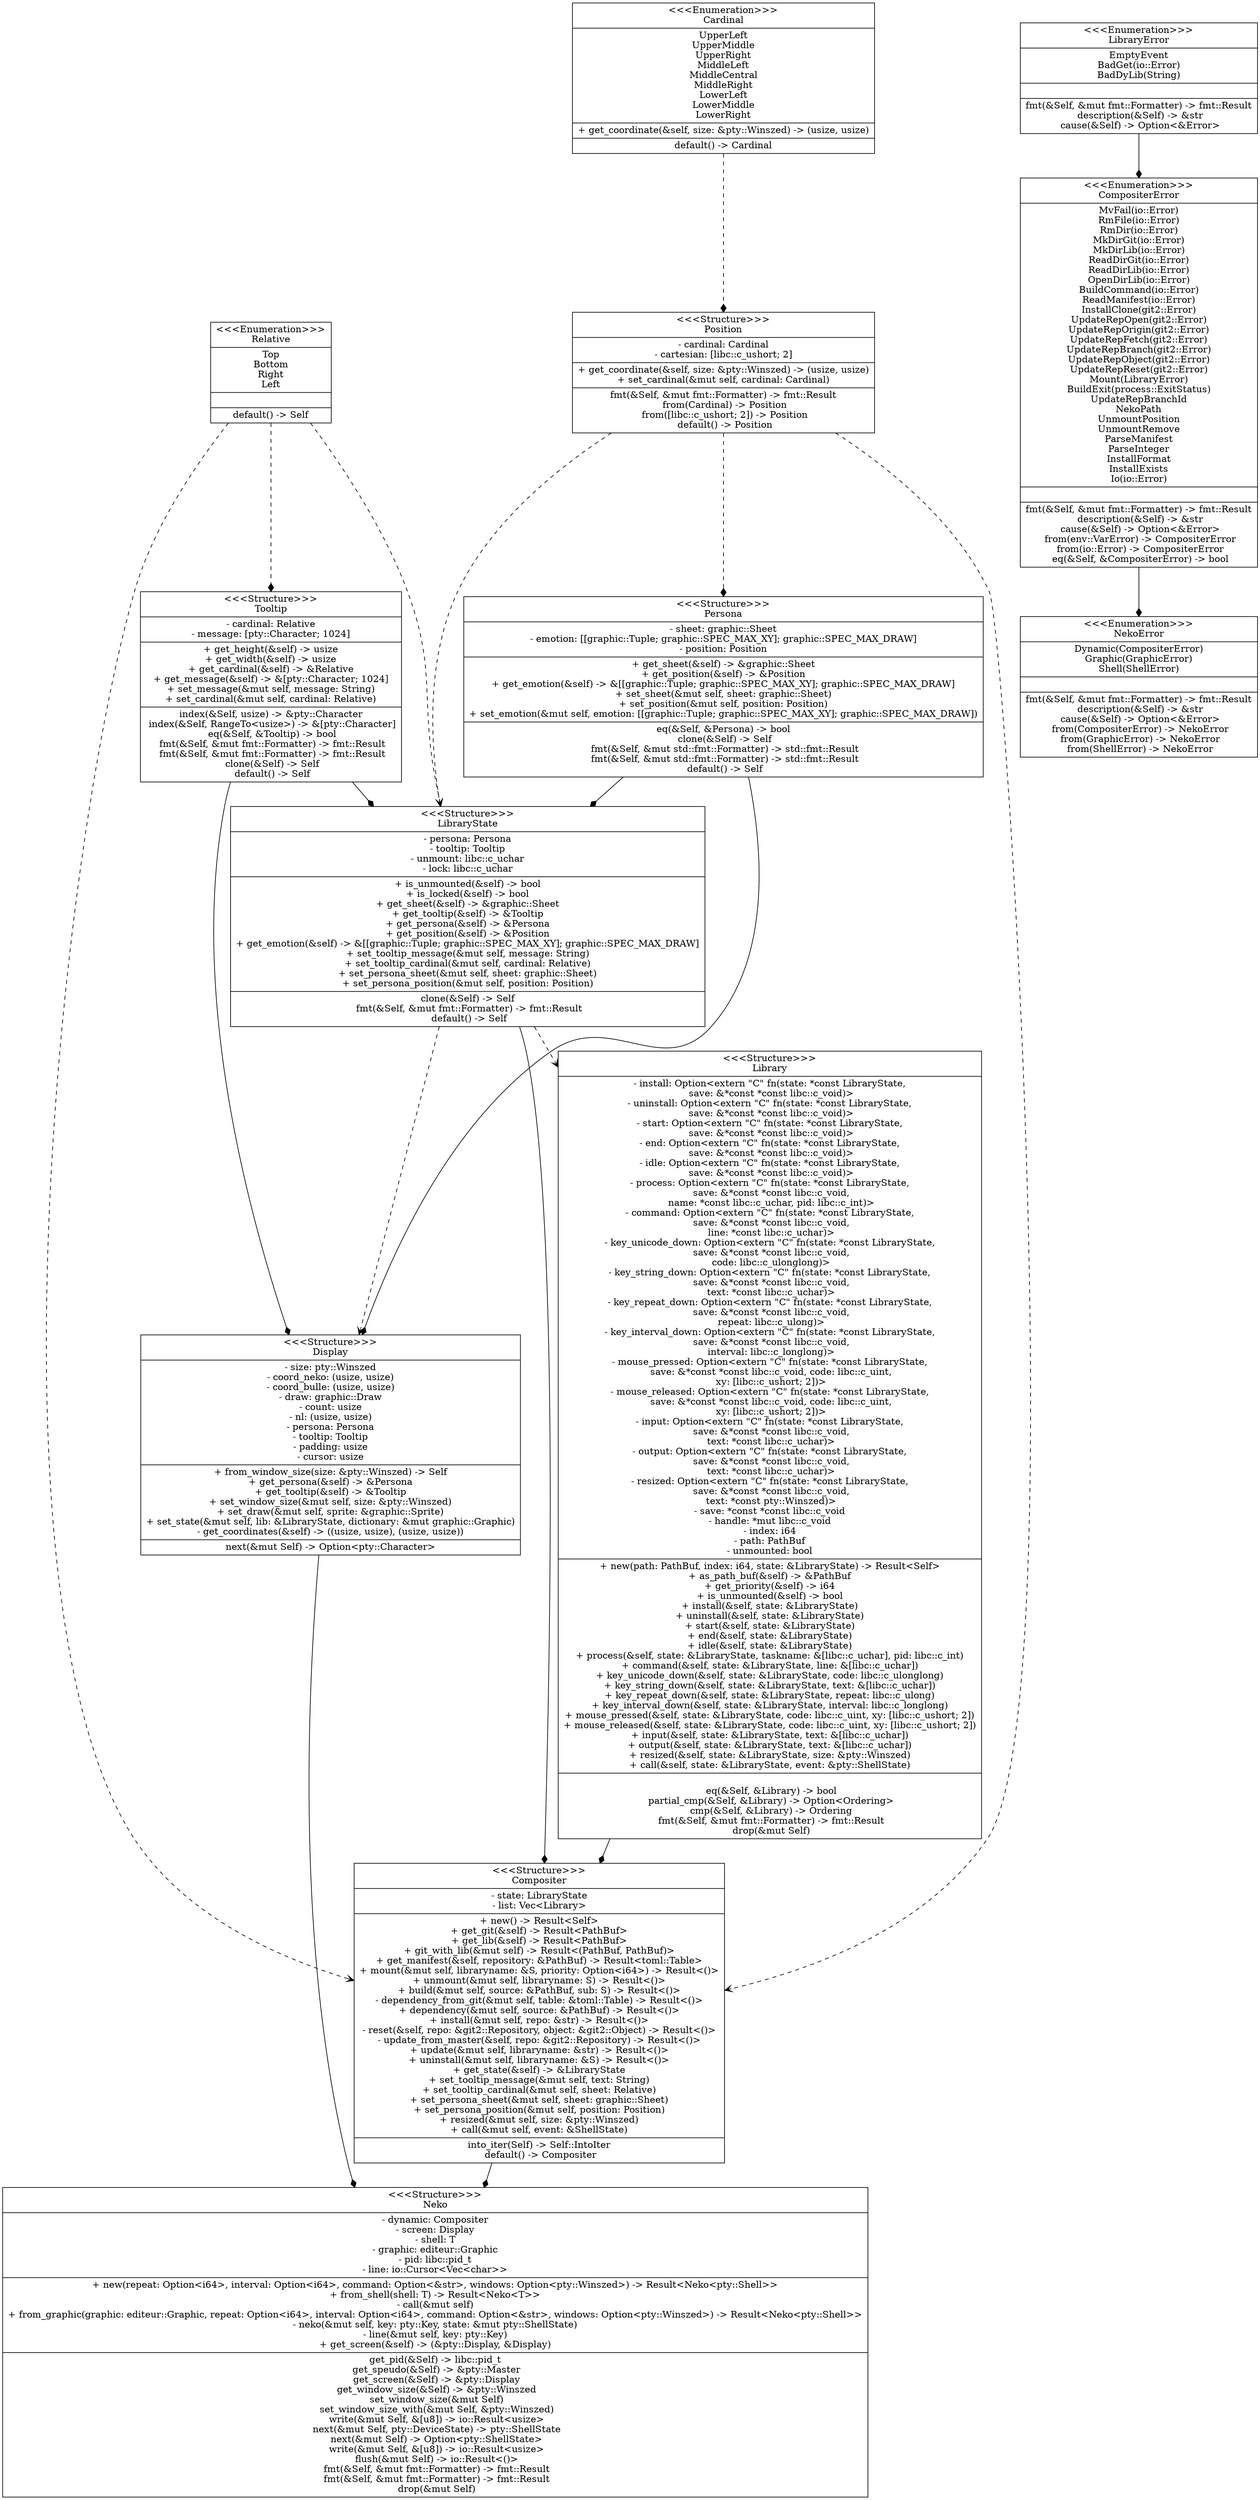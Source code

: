 digraph ml {
    ndDisplay[label="{&lt;&lt;&lt;Structure&gt;&gt;&gt;\nDisplay|- size: pty::Winszed\n- coord_neko: (usize, usize)\n- coord_bulle: (usize, usize)\n- draw: graphic::Draw\n- count: usize\n- nl: (usize, usize)\n- persona: Persona\n- tooltip: Tooltip\n- padding: usize\n- cursor: usize|+ from_window_size(size: &amp;pty::Winszed) -&gt; Self\n+ get_persona(&amp;self) -&gt; &amp;Persona\n+ get_tooltip(&amp;self) -&gt; &amp;Tooltip\n+ set_window_size(&amp;mut self, size: &amp;pty::Winszed)\n+ set_draw(&amp;mut self, sprite: &amp;graphic::Sprite)\n+ set_state(&amp;mut self, lib: &amp;LibraryState, dictionary: &amp;mut graphic::Graphic)\n- get_coordinates(&amp;self) -&gt; ((usize, usize), (usize, usize))| next(&amp;mut Self) -&gt; Option&lt;pty::Character&gt;}"][shape="record"];
    ndCompositerError[label="{&lt;&lt;&lt;Enumeration&gt;&gt;&gt;\nCompositerError|MvFail(io::Error)\nRmFile(io::Error)\nRmDir(io::Error)\nMkDirGit(io::Error)\nMkDirLib(io::Error)\nReadDirGit(io::Error)\nReadDirLib(io::Error)\nOpenDirLib(io::Error)\nBuildCommand(io::Error)\nReadManifest(io::Error)\nInstallClone(git2::Error)\nUpdateRepOpen(git2::Error)\nUpdateRepOrigin(git2::Error)\nUpdateRepFetch(git2::Error)\nUpdateRepBranch(git2::Error)\nUpdateRepObject(git2::Error)\nUpdateRepReset(git2::Error)\nMount(LibraryError)\nBuildExit(process::ExitStatus)\nUpdateRepBranchId\nNekoPath\nUnmountPosition\nUnmountRemove\nParseManifest\nParseInteger\nInstallFormat\nInstallExists\nIo(io::Error)|| fmt(&amp;Self, &amp;mut fmt::Formatter) -&gt; fmt::Result\n description(&amp;Self) -&gt; &amp;str\n cause(&amp;Self) -&gt; Option&lt;&amp;Error&gt;\n from(env::VarError) -&gt; CompositerError\n from(io::Error) -&gt; CompositerError\n eq(&amp;Self, &amp;CompositerError) -&gt; bool}"][shape="record"];
    ndLibraryError[label="{&lt;&lt;&lt;Enumeration&gt;&gt;&gt;\nLibraryError|EmptyEvent\nBadGet(io::Error)\nBadDyLib(String)|| fmt(&amp;Self, &amp;mut fmt::Formatter) -&gt; fmt::Result\n description(&amp;Self) -&gt; &amp;str\n cause(&amp;Self) -&gt; Option&lt;&amp;Error&gt;}"][shape="record"];
    ndLibrary[label="{&lt;&lt;&lt;Structure&gt;&gt;&gt;\nLibrary|- install: Option&lt;extern &quot;C&quot; fn(state: *const LibraryState,\n                     save: &amp;*const *const libc::c_void)&gt;\n- uninstall: Option&lt;extern &quot;C&quot; fn(state: *const LibraryState,\n                     save: &amp;*const *const libc::c_void)&gt;\n- start: Option&lt;extern &quot;C&quot; fn(state: *const LibraryState,\n                     save: &amp;*const *const libc::c_void)&gt;\n- end: Option&lt;extern &quot;C&quot; fn(state: *const LibraryState,\n                     save: &amp;*const *const libc::c_void)&gt;\n- idle: Option&lt;extern &quot;C&quot; fn(state: *const LibraryState,\n                     save: &amp;*const *const libc::c_void)&gt;\n- process: Option&lt;extern &quot;C&quot; fn(state: *const LibraryState,\n                     save: &amp;*const *const libc::c_void,\n                     name: *const libc::c_uchar, pid: libc::c_int)&gt;\n- command: Option&lt;extern &quot;C&quot; fn(state: *const LibraryState,\n                     save: &amp;*const *const libc::c_void,\n                     line: *const libc::c_uchar)&gt;\n- key_unicode_down: Option&lt;extern &quot;C&quot; fn(state: *const LibraryState,\n                     save: &amp;*const *const libc::c_void,\n                     code: libc::c_ulonglong)&gt;\n- key_string_down: Option&lt;extern &quot;C&quot; fn(state: *const LibraryState,\n                     save: &amp;*const *const libc::c_void,\n                     text: *const libc::c_uchar)&gt;\n- key_repeat_down: Option&lt;extern &quot;C&quot; fn(state: *const LibraryState,\n                     save: &amp;*const *const libc::c_void,\n                     repeat: libc::c_ulong)&gt;\n- key_interval_down: Option&lt;extern &quot;C&quot; fn(state: *const LibraryState,\n                     save: &amp;*const *const libc::c_void,\n                     interval: libc::c_longlong)&gt;\n- mouse_pressed: Option&lt;extern &quot;C&quot; fn(state: *const LibraryState,\n                     save: &amp;*const *const libc::c_void, code: libc::c_uint,\n                     xy: [libc::c_ushort; 2])&gt;\n- mouse_released: Option&lt;extern &quot;C&quot; fn(state: *const LibraryState,\n                     save: &amp;*const *const libc::c_void, code: libc::c_uint,\n                     xy: [libc::c_ushort; 2])&gt;\n- input: Option&lt;extern &quot;C&quot; fn(state: *const LibraryState,\n                     save: &amp;*const *const libc::c_void,\n                     text: *const libc::c_uchar)&gt;\n- output: Option&lt;extern &quot;C&quot; fn(state: *const LibraryState,\n                     save: &amp;*const *const libc::c_void,\n                     text: *const libc::c_uchar)&gt;\n- resized: Option&lt;extern &quot;C&quot; fn(state: *const LibraryState,\n                     save: &amp;*const *const libc::c_void,\n                     text: *const pty::Winszed)&gt;\n- save: *const *const libc::c_void\n- handle: *mut libc::c_void\n- index: i64\n- path: PathBuf\n- unmounted: bool|+ new(path: PathBuf, index: i64, state: &amp;LibraryState) -&gt; Result&lt;Self&gt;\n+ as_path_buf(&amp;self) -&gt; &amp;PathBuf\n+ get_priority(&amp;self) -&gt; i64\n+ is_unmounted(&amp;self) -&gt; bool\n+ install(&amp;self, state: &amp;LibraryState)\n+ uninstall(&amp;self, state: &amp;LibraryState)\n+ start(&amp;self, state: &amp;LibraryState)\n+ end(&amp;self, state: &amp;LibraryState)\n+ idle(&amp;self, state: &amp;LibraryState)\n+ process(&amp;self, state: &amp;LibraryState, taskname: &amp;[libc::c_uchar], pid: libc::c_int)\n+ command(&amp;self, state: &amp;LibraryState, line: &amp;[libc::c_uchar])\n+ key_unicode_down(&amp;self, state: &amp;LibraryState, code: libc::c_ulonglong)\n+ key_string_down(&amp;self, state: &amp;LibraryState, text: &amp;[libc::c_uchar])\n+ key_repeat_down(&amp;self, state: &amp;LibraryState, repeat: libc::c_ulong)\n+ key_interval_down(&amp;self, state: &amp;LibraryState, interval: libc::c_longlong)\n+ mouse_pressed(&amp;self, state: &amp;LibraryState, code: libc::c_uint, xy: [libc::c_ushort; 2])\n+ mouse_released(&amp;self, state: &amp;LibraryState, code: libc::c_uint, xy: [libc::c_ushort; 2])\n+ input(&amp;self, state: &amp;LibraryState, text: &amp;[libc::c_uchar])\n+ output(&amp;self, state: &amp;LibraryState, text: &amp;[libc::c_uchar])\n+ resized(&amp;self, state: &amp;LibraryState, size: &amp;pty::Winszed)\n+ call(&amp;self, state: &amp;LibraryState, event: &amp;pty::ShellState)|\n eq(&amp;Self, &amp;Library) -&gt; bool\n partial_cmp(&amp;Self, &amp;Library) -&gt; Option&lt;Ordering&gt;\n cmp(&amp;Self, &amp;Library) -&gt; Ordering\n fmt(&amp;Self, &amp;mut fmt::Formatter) -&gt; fmt::Result\n drop(&amp;mut Self)}"][shape="record"];
    ndLibraryState[label="{&lt;&lt;&lt;Structure&gt;&gt;&gt;\nLibraryState|- persona: Persona\n- tooltip: Tooltip\n- unmount: libc::c_uchar\n- lock: libc::c_uchar|+ is_unmounted(&amp;self) -&gt; bool\n+ is_locked(&amp;self) -&gt; bool\n+ get_sheet(&amp;self) -&gt; &amp;graphic::Sheet\n+ get_tooltip(&amp;self) -&gt; &amp;Tooltip\n+ get_persona(&amp;self) -&gt; &amp;Persona\n+ get_position(&amp;self) -&gt; &amp;Position\n+ get_emotion(&amp;self) -&gt; &amp;[[graphic::Tuple; graphic::SPEC_MAX_XY]; graphic::SPEC_MAX_DRAW]\n+ set_tooltip_message(&amp;mut self, message: String)\n+ set_tooltip_cardinal(&amp;mut self, cardinal: Relative)\n+ set_persona_sheet(&amp;mut self, sheet: graphic::Sheet)\n+ set_persona_position(&amp;mut self, position: Position)| clone(&amp;Self) -&gt; Self\n fmt(&amp;Self, &amp;mut fmt::Formatter) -&gt; fmt::Result\n default() -&gt; Self}"][shape="record"];
    ndCardinal[label="{&lt;&lt;&lt;Enumeration&gt;&gt;&gt;\nCardinal|UpperLeft\nUpperMiddle\nUpperRight\nMiddleLeft\nMiddleCentral\nMiddleRight\nLowerLeft\nLowerMiddle\nLowerRight|+ get_coordinate(&amp;self, size: &amp;pty::Winszed) -&gt; (usize, usize)| default() -&gt; Cardinal}"][shape="record"];
    ndPersona[label="{&lt;&lt;&lt;Structure&gt;&gt;&gt;\nPersona|- sheet: graphic::Sheet\n- emotion: [[graphic::Tuple; graphic::SPEC_MAX_XY]; graphic::SPEC_MAX_DRAW]\n- position: Position|+ get_sheet(&amp;self) -&gt; &amp;graphic::Sheet\n+ get_position(&amp;self) -&gt; &amp;Position\n+ get_emotion(&amp;self) -&gt; &amp;[[graphic::Tuple; graphic::SPEC_MAX_XY]; graphic::SPEC_MAX_DRAW]\n+ set_sheet(&amp;mut self, sheet: graphic::Sheet)\n+ set_position(&amp;mut self, position: Position)\n+ set_emotion(&amp;mut self, emotion: [[graphic::Tuple; graphic::SPEC_MAX_XY]; graphic::SPEC_MAX_DRAW])| eq(&amp;Self, &amp;Persona) -&gt; bool\n clone(&amp;Self) -&gt; Self\n fmt(&amp;Self, &amp;mut std::fmt::Formatter) -&gt; std::fmt::Result\n fmt(&amp;Self, &amp;mut std::fmt::Formatter) -&gt; std::fmt::Result\n default() -&gt; Self}"][shape="record"];
    ndPosition[label="{&lt;&lt;&lt;Structure&gt;&gt;&gt;\nPosition|- cardinal: Cardinal\n- cartesian: [libc::c_ushort; 2]|+ get_coordinate(&amp;self, size: &amp;pty::Winszed) -&gt; (usize, usize)\n+ set_cardinal(&amp;mut self, cardinal: Cardinal)| fmt(&amp;Self, &amp;mut fmt::Formatter) -&gt; fmt::Result\n from(Cardinal) -&gt; Position\n from([libc::c_ushort; 2]) -&gt; Position\n default() -&gt; Position}"][shape="record"];
    ndRelative[label="{&lt;&lt;&lt;Enumeration&gt;&gt;&gt;\nRelative|Top\nBottom\nRight\nLeft|| default() -&gt; Self}"][shape="record"];
    ndTooltip[label="{&lt;&lt;&lt;Structure&gt;&gt;&gt;\nTooltip|- cardinal: Relative\n- message: [pty::Character; 1024]|+ get_height(&amp;self) -&gt; usize\n+ get_width(&amp;self) -&gt; usize\n+ get_cardinal(&amp;self) -&gt; &amp;Relative\n+ get_message(&amp;self) -&gt; &amp;[pty::Character; 1024]\n+ set_message(&amp;mut self, message: String)\n+ set_cardinal(&amp;mut self, cardinal: Relative)| index(&amp;Self, usize) -&gt; &amp;pty::Character\n index(&amp;Self, RangeTo&lt;usize&gt;) -&gt; &amp;[pty::Character]\n eq(&amp;Self, &amp;Tooltip) -&gt; bool\n fmt(&amp;Self, &amp;mut fmt::Formatter) -&gt; fmt::Result\n fmt(&amp;Self, &amp;mut fmt::Formatter) -&gt; fmt::Result\n clone(&amp;Self) -&gt; Self\n default() -&gt; Self}"][shape="record"];
    ndCompositer[label="{&lt;&lt;&lt;Structure&gt;&gt;&gt;\nCompositer|- state: LibraryState\n- list: Vec&lt;Library&gt;|+ new() -&gt; Result&lt;Self&gt;\n+ get_git(&amp;self) -&gt; Result&lt;PathBuf&gt;\n+ get_lib(&amp;self) -&gt; Result&lt;PathBuf&gt;\n+ git_with_lib(&amp;mut self) -&gt; Result&lt;(PathBuf, PathBuf)&gt;\n+ get_manifest(&amp;self, repository: &amp;PathBuf) -&gt; Result&lt;toml::Table&gt;\n+ mount(&amp;mut self, libraryname: &amp;S, priority: Option&lt;i64&gt;) -&gt; Result&lt;()&gt;\n+ unmount(&amp;mut self, libraryname: S) -&gt; Result&lt;()&gt;\n+ build(&amp;mut self, source: &amp;PathBuf, sub: S) -&gt; Result&lt;()&gt;\n- dependency_from_git(&amp;mut self, table: &amp;toml::Table) -&gt; Result&lt;()&gt;\n+ dependency(&amp;mut self, source: &amp;PathBuf) -&gt; Result&lt;()&gt;\n+ install(&amp;mut self, repo: &amp;str) -&gt; Result&lt;()&gt;\n- reset(&amp;self, repo: &amp;git2::Repository, object: &amp;git2::Object) -&gt; Result&lt;()&gt;\n- update_from_master(&amp;self, repo: &amp;git2::Repository) -&gt; Result&lt;()&gt;\n+ update(&amp;mut self, libraryname: &amp;str) -&gt; Result&lt;()&gt;\n+ uninstall(&amp;mut self, libraryname: &amp;S) -&gt; Result&lt;()&gt;\n+ get_state(&amp;self) -&gt; &amp;LibraryState\n+ set_tooltip_message(&amp;mut self, text: String)\n+ set_tooltip_cardinal(&amp;mut self, sheet: Relative)\n+ set_persona_sheet(&amp;mut self, sheet: graphic::Sheet)\n+ set_persona_position(&amp;mut self, position: Position)\n+ resized(&amp;mut self, size: &amp;pty::Winszed)\n+ call(&amp;mut self, event: &amp;ShellState)| into_iter(Self) -&gt; Self::IntoIter\n default() -&gt; Compositer}"][shape="record"];
    ndNekoError[label="{&lt;&lt;&lt;Enumeration&gt;&gt;&gt;\nNekoError|Dynamic(CompositerError)\nGraphic(GraphicError)\nShell(ShellError)|| fmt(&amp;Self, &amp;mut fmt::Formatter) -&gt; fmt::Result\n description(&amp;Self) -&gt; &amp;str\n cause(&amp;Self) -&gt; Option&lt;&amp;Error&gt;\n from(CompositerError) -&gt; NekoError\n from(GraphicError) -&gt; NekoError\n from(ShellError) -&gt; NekoError}"][shape="record"];
    ndNeko[label="{&lt;&lt;&lt;Structure&gt;&gt;&gt;\nNeko|- dynamic: Compositer\n- screen: Display\n- shell: T\n- graphic: editeur::Graphic\n- pid: libc::pid_t\n- line: io::Cursor&lt;Vec&lt;char&gt;&gt;|+ new(repeat: Option&lt;i64&gt;, interval: Option&lt;i64&gt;, command: Option&lt;&amp;str&gt;, windows: Option&lt;pty::Winszed&gt;) -&gt; Result&lt;Neko&lt;pty::Shell&gt;&gt;\n+ from_shell(shell: T) -&gt; Result&lt;Neko&lt;T&gt;&gt;\n- call(&amp;mut self)\n+ from_graphic(graphic: editeur::Graphic, repeat: Option&lt;i64&gt;, interval: Option&lt;i64&gt;, command: Option&lt;&amp;str&gt;, windows: Option&lt;pty::Winszed&gt;) -&gt; Result&lt;Neko&lt;pty::Shell&gt;&gt;\n- neko(&amp;mut self, key: pty::Key, state: &amp;mut pty::ShellState)\n- line(&amp;mut self, key: pty::Key)\n+ get_screen(&amp;self) -&gt; (&amp;pty::Display, &amp;Display)| get_pid(&amp;Self) -&gt; libc::pid_t\n get_speudo(&amp;Self) -&gt; &amp;pty::Master\n get_screen(&amp;Self) -&gt; &amp;pty::Display\n get_window_size(&amp;Self) -&gt; &amp;pty::Winszed\n set_window_size(&amp;mut Self)\n set_window_size_with(&amp;mut Self, &amp;pty::Winszed)\n write(&amp;mut Self, &amp;[u8]) -&gt; io::Result&lt;usize&gt;\n next(&amp;mut Self, pty::DeviceState) -&gt; pty::ShellState\n next(&amp;mut Self) -&gt; Option&lt;pty::ShellState&gt;\n write(&amp;mut Self, &amp;[u8]) -&gt; io::Result&lt;usize&gt;\n flush(&amp;mut Self) -&gt; io::Result&lt;()&gt;\n fmt(&amp;Self, &amp;mut fmt::Formatter) -&gt; fmt::Result\n fmt(&amp;Self, &amp;mut fmt::Formatter) -&gt; fmt::Result\n drop(&amp;mut Self)}"][shape="record"];
    ndDisplay -> ndNeko[label=""][arrowhead="diamond"];
    ndCompositerError -> ndNekoError[label=""][arrowhead="diamond"];
    ndLibraryError -> ndCompositerError[label=""][arrowhead="diamond"];
    ndLibrary -> ndCompositer[label=""][arrowhead="diamond"];
    ndLibraryState -> ndDisplay[label=""][style="dashed"][arrowhead="vee"];
    ndLibraryState -> ndLibrary[label=""][style="dashed"][arrowhead="vee"];
    ndLibraryState -> ndCompositer[label=""][arrowhead="diamond"];
    ndCardinal -> ndPosition[label=""][style="dashed"][arrowhead="diamond"];
    ndPersona -> ndDisplay[label=""][arrowhead="diamond"];
    ndPersona -> ndLibraryState[label=""][arrowhead="diamond"];
    ndPosition -> ndLibraryState[label=""][style="dashed"][arrowhead="vee"];
    ndPosition -> ndPersona[label=""][style="dashed"][arrowhead="diamond"];
    ndPosition -> ndCompositer[label=""][style="dashed"][arrowhead="vee"];
    ndRelative -> ndLibraryState[label=""][style="dashed"][arrowhead="vee"];
    ndRelative -> ndTooltip[label=""][style="dashed"][arrowhead="diamond"];
    ndRelative -> ndCompositer[label=""][style="dashed"][arrowhead="vee"];
    ndTooltip -> ndDisplay[label=""][arrowhead="diamond"];
    ndTooltip -> ndLibraryState[label=""][arrowhead="diamond"];
    ndCompositer -> ndNeko[label=""][arrowhead="diamond"];
}
